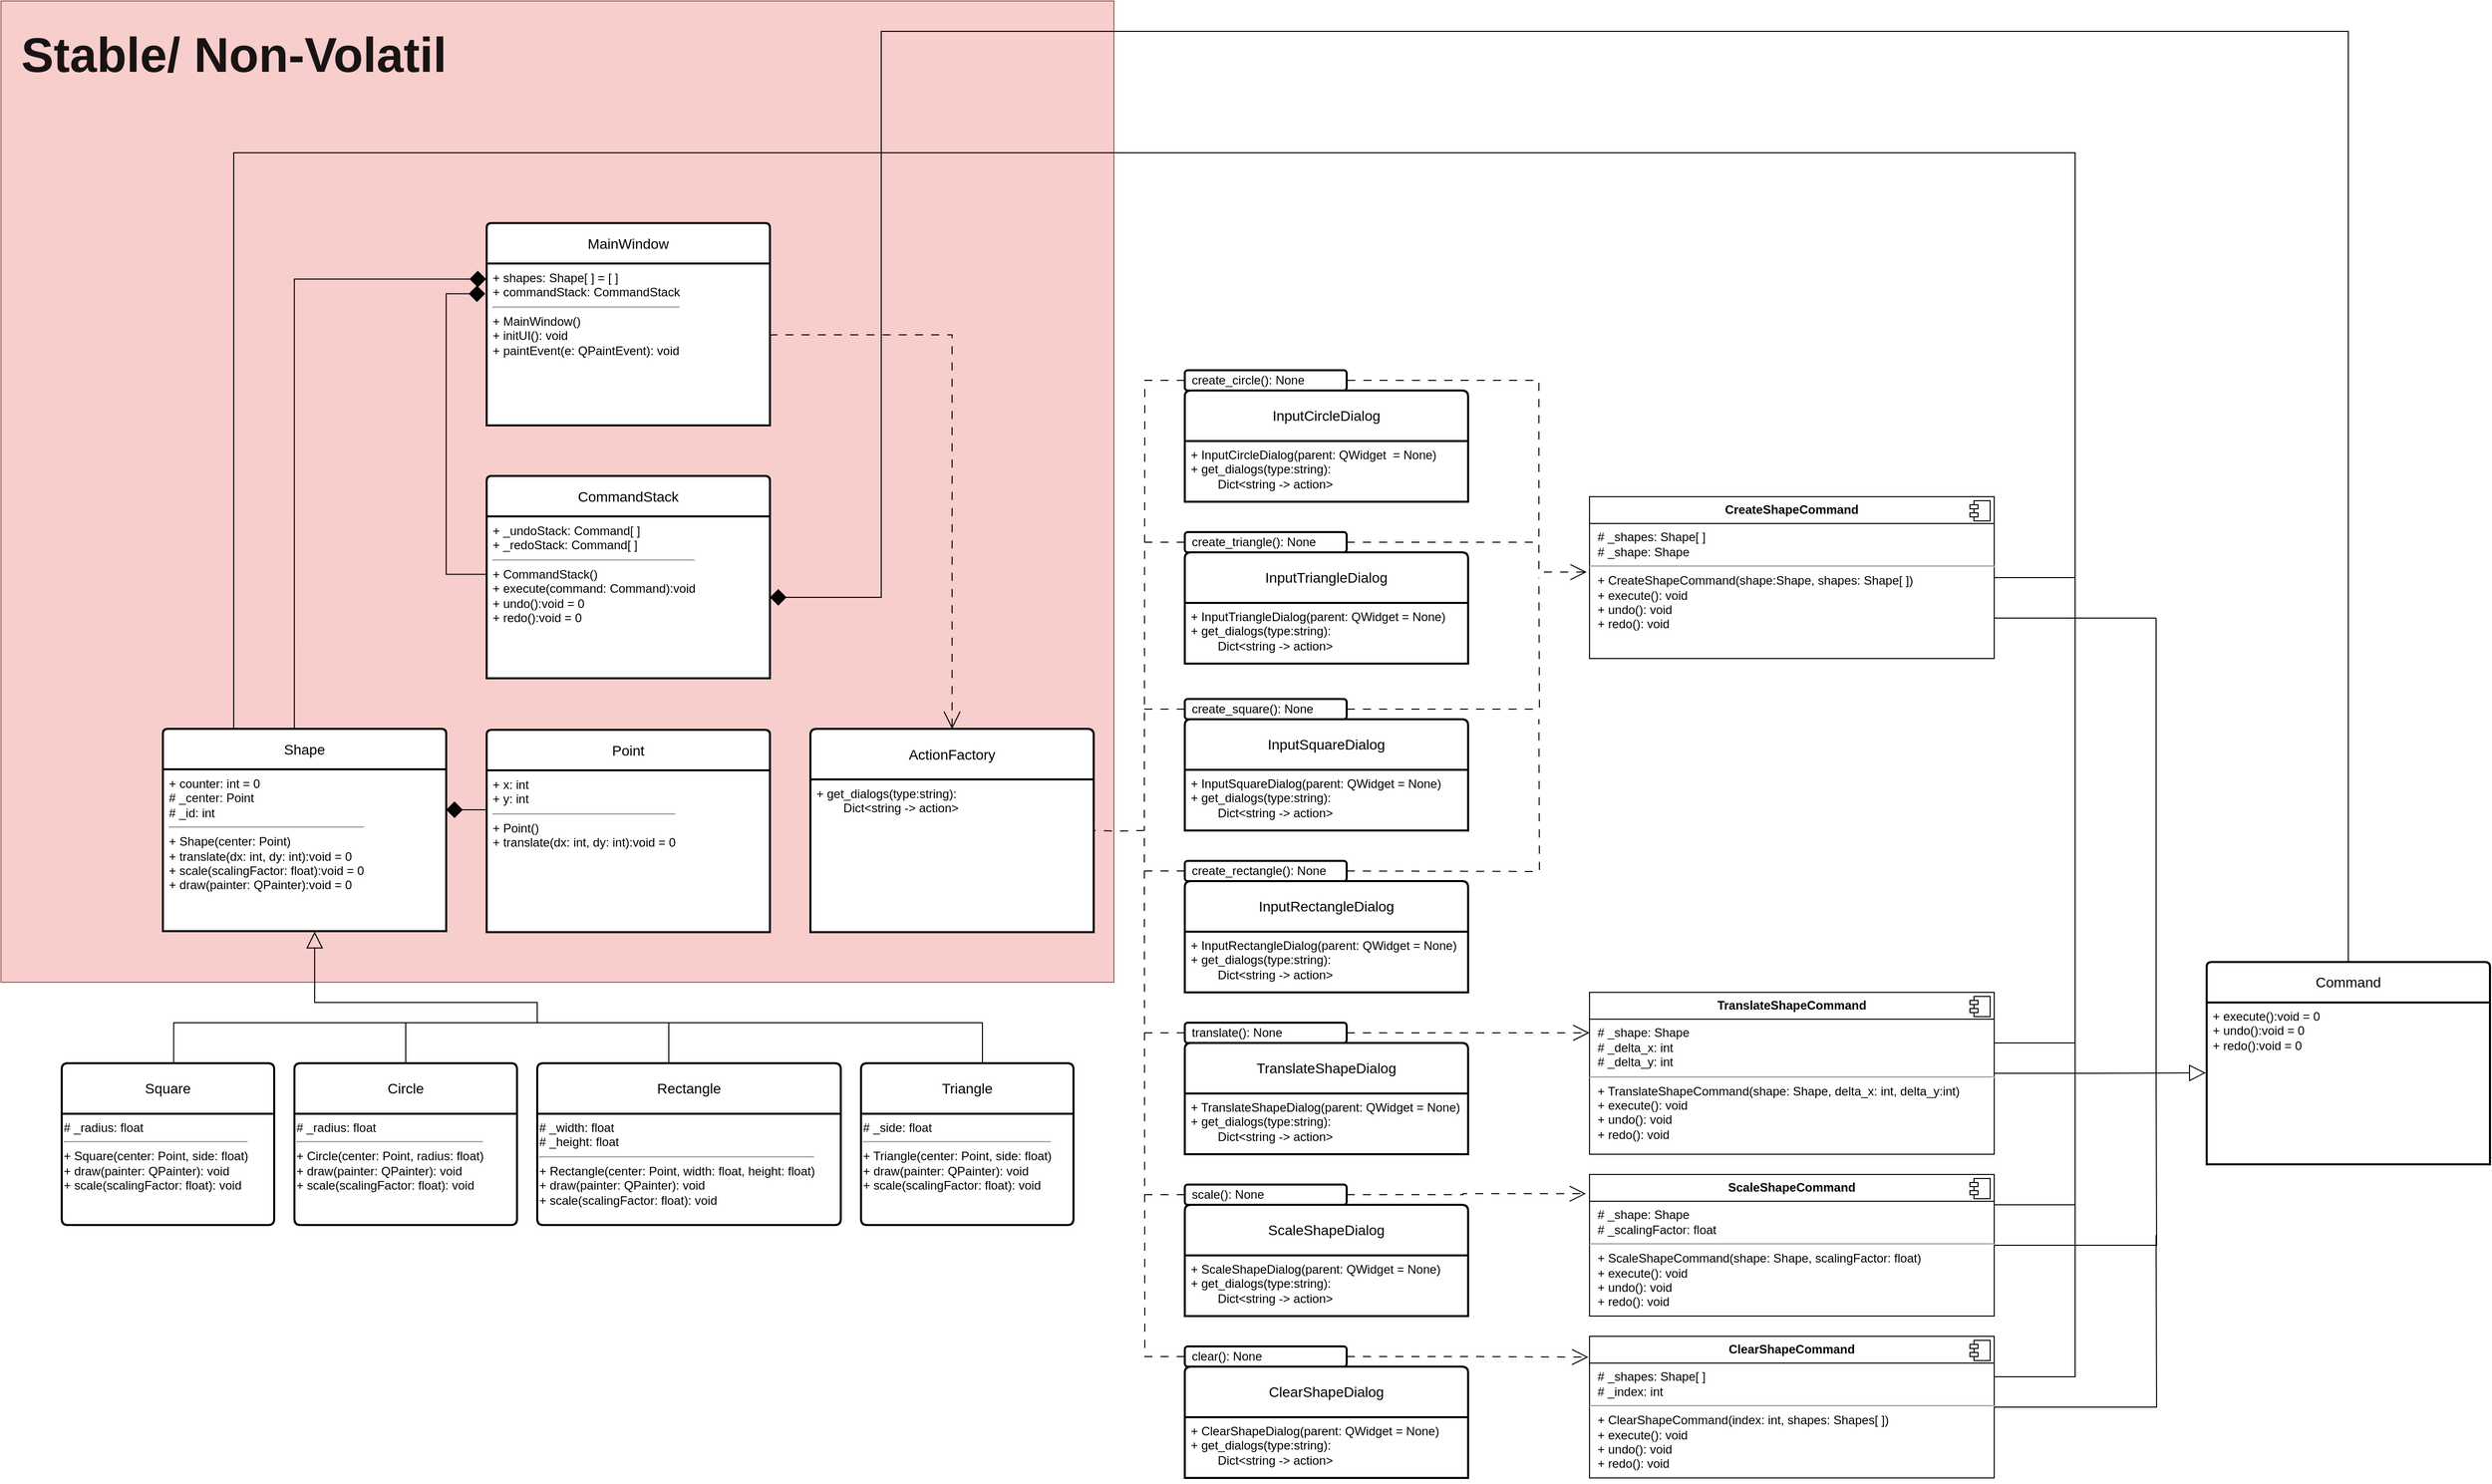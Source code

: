 <mxfile version="28.0.7">
  <diagram name="Page-1" id="oVw9v_Q_mQe5IjcKRwbm">
    <mxGraphModel dx="4074" dy="3320" grid="1" gridSize="10" guides="1" tooltips="1" connect="1" arrows="1" fold="1" page="1" pageScale="1" pageWidth="850" pageHeight="1100" math="0" shadow="0">
      <root>
        <mxCell id="0" />
        <mxCell id="1" parent="0" />
        <mxCell id="4mfTtb763KyPnUBjy1Yq-23" value="Stable/ Non-Volatil" style="rounded=0;whiteSpace=wrap;html=1;fillColor=#f8cecc;strokeColor=#b85450;align=left;verticalAlign=top;fontSize=48;fontStyle=1;spacingTop=0;spacingLeft=0;spacing=20;textOpacity=90;movable=1;resizable=1;rotatable=1;deletable=1;editable=1;locked=0;connectable=1;" parent="1" vertex="1">
          <mxGeometry x="70" y="-810" width="1100" height="970" as="geometry" />
        </mxCell>
        <mxCell id="4mfTtb763KyPnUBjy1Yq-33" style="edgeStyle=elbowEdgeStyle;rounded=0;orthogonalLoop=1;jettySize=auto;html=1;endArrow=none;endFill=0;" parent="1" source="XAuHsIVVw2NcSG9I5JBK-29" edge="1">
          <mxGeometry relative="1" as="geometry">
            <mxPoint x="470" y="200" as="targetPoint" />
          </mxGeometry>
        </mxCell>
        <mxCell id="XAuHsIVVw2NcSG9I5JBK-29" value="Circle" style="swimlane;childLayout=stackLayout;horizontal=1;startSize=50;horizontalStack=0;rounded=1;fontSize=14;fontStyle=0;strokeWidth=2;resizeParent=0;resizeLast=1;shadow=0;dashed=0;align=center;arcSize=4;whiteSpace=wrap;html=1;" parent="1" vertex="1">
          <mxGeometry x="360" y="240" width="220" height="160" as="geometry" />
        </mxCell>
        <mxCell id="XAuHsIVVw2NcSG9I5JBK-79" value="&lt;div&gt;&lt;span style=&quot;background-color: transparent; color: light-dark(rgb(0, 0, 0), rgb(255, 255, 255));&quot;&gt;# _radius: float&lt;/span&gt;&lt;/div&gt;&lt;div&gt;&lt;hr&gt;&lt;div&gt;+ Circle(center: Point, radius: float)&lt;/div&gt;&lt;/div&gt;&lt;div&gt;+ draw(painter: QPainter): void&lt;/div&gt;&lt;div&gt;+ scale(scalingFactor: float): void&lt;/div&gt;" style="text;html=1;align=left;verticalAlign=top;resizable=0;points=[];autosize=1;strokeWidth=2;" parent="XAuHsIVVw2NcSG9I5JBK-29" vertex="1">
          <mxGeometry y="50" width="220" height="110" as="geometry" />
        </mxCell>
        <mxCell id="XAuHsIVVw2NcSG9I5JBK-74" value="ActionFactory" style="swimlane;childLayout=stackLayout;horizontal=1;startSize=50;horizontalStack=0;rounded=1;fontSize=14;fontStyle=0;strokeWidth=2;resizeParent=0;resizeLast=1;shadow=0;dashed=0;align=center;arcSize=4;whiteSpace=wrap;html=1;" parent="1" vertex="1">
          <mxGeometry x="870" y="-90.5" width="280" height="201" as="geometry" />
        </mxCell>
        <mxCell id="XAuHsIVVw2NcSG9I5JBK-75" value="+ get_dialogs(type:string):&amp;nbsp;&lt;div&gt;&lt;span style=&quot;white-space: pre;&quot;&gt;&#x9;&lt;/span&gt;Dict&amp;lt;string -&amp;gt; action&amp;gt;&lt;div&gt;&lt;br&gt;&lt;/div&gt;&lt;/div&gt;" style="align=left;spacingLeft=4;spacingRight=4;fontSize=12;verticalAlign=top;resizable=0;rotatable=0;part=1;html=1;whiteSpace=wrap;strokeWidth=2;rounded=0;strokeColor=default;" parent="XAuHsIVVw2NcSG9I5JBK-74" vertex="1">
          <mxGeometry y="50" width="280" height="151" as="geometry" />
        </mxCell>
        <mxCell id="4mfTtb763KyPnUBjy1Yq-17" style="edgeStyle=elbowEdgeStyle;rounded=0;orthogonalLoop=1;jettySize=auto;html=1;endArrow=none;endFill=0;startArrow=open;startFill=0;startSize=14;dashed=1;dashPattern=8 8;exitX=-0.007;exitY=0.466;exitDx=0;exitDy=0;exitPerimeter=0;entryX=1;entryY=0.5;entryDx=0;entryDy=0;" parent="1" source="XAuHsIVVw2NcSG9I5JBK-112" edge="1" target="da-meSoMWnKq4skf2PyW-1">
          <mxGeometry relative="1" as="geometry">
            <mxPoint x="1580" y="-370" as="targetPoint" />
            <Array as="points">
              <mxPoint x="1590" y="-310" />
            </Array>
            <mxPoint x="2160" y="-330" as="sourcePoint" />
          </mxGeometry>
        </mxCell>
        <mxCell id="4mfTtb763KyPnUBjy1Yq-13" style="edgeStyle=elbowEdgeStyle;rounded=0;orthogonalLoop=1;jettySize=auto;html=1;exitX=0;exitY=0.549;exitDx=0;exitDy=0;exitPerimeter=0;endArrow=none;endFill=0;startArrow=open;startFill=0;startSize=14;dashed=1;dashPattern=8 8;" parent="1" source="XAuHsIVVw2NcSG9I5JBK-112" edge="1">
          <mxGeometry relative="1" as="geometry">
            <mxPoint x="1400" y="-129" as="sourcePoint" />
            <mxPoint x="1880" y="-230" as="targetPoint" />
            <Array as="points" />
          </mxGeometry>
        </mxCell>
        <mxCell id="da-meSoMWnKq4skf2PyW-40" style="edgeStyle=orthogonalEdgeStyle;rounded=0;orthogonalLoop=1;jettySize=auto;html=1;endArrow=block;endFill=0;entryX=-0.003;entryY=0.435;entryDx=0;entryDy=0;entryPerimeter=0;endSize=14;" edge="1" parent="1" source="XAuHsIVVw2NcSG9I5JBK-116" target="4mfTtb763KyPnUBjy1Yq-4">
          <mxGeometry relative="1" as="geometry">
            <mxPoint x="2230" y="250" as="targetPoint" />
          </mxGeometry>
        </mxCell>
        <mxCell id="da-meSoMWnKq4skf2PyW-46" style="edgeStyle=orthogonalEdgeStyle;rounded=0;orthogonalLoop=1;jettySize=auto;html=1;endArrow=none;endFill=0;startArrow=none;startFill=0;startSize=14;" edge="1" parent="1" source="XAuHsIVVw2NcSG9I5JBK-116">
          <mxGeometry relative="1" as="geometry">
            <mxPoint x="2080.0" y="-240" as="targetPoint" />
            <Array as="points">
              <mxPoint x="2120" y="220" />
              <mxPoint x="2120" y="-240" />
            </Array>
          </mxGeometry>
        </mxCell>
        <mxCell id="XAuHsIVVw2NcSG9I5JBK-116" value="&lt;p style=&quot;margin:0px;margin-top:6px;text-align:center;&quot;&gt;&lt;b&gt;TranslateShapeCommand&lt;/b&gt;&lt;/p&gt;&lt;hr size=&quot;1&quot; style=&quot;border-style:solid;&quot;&gt;&lt;p style=&quot;margin: 0px 0px 0px 8px;&quot;&gt;# _shape: Shape&lt;/p&gt;&lt;p style=&quot;margin: 0px 0px 0px 8px;&quot;&gt;# _delta_x: int&lt;/p&gt;&lt;p style=&quot;margin: 0px 0px 0px 8px;&quot;&gt;# _delta_y: int&lt;/p&gt;&lt;hr&gt;&lt;p style=&quot;margin: 0px 0px 0px 8px;&quot;&gt;+ TranslateShapeCommand(shape: Shape, delta_x: int, delta_y:int)&lt;/p&gt;&lt;p style=&quot;margin: 0px 0px 0px 8px;&quot;&gt;+ execute(): void&lt;br&gt;+ undo(): void&lt;/p&gt;&lt;p style=&quot;margin: 0px 0px 0px 8px;&quot;&gt;+ redo(): void&lt;/p&gt;" style="align=left;overflow=fill;html=1;dropTarget=0;whiteSpace=wrap;" parent="1" vertex="1">
          <mxGeometry x="1640" y="170" width="400" height="160" as="geometry" />
        </mxCell>
        <mxCell id="XAuHsIVVw2NcSG9I5JBK-117" value="" style="shape=component;jettyWidth=8;jettyHeight=4;" parent="XAuHsIVVw2NcSG9I5JBK-116" vertex="1">
          <mxGeometry x="1" width="20" height="20" relative="1" as="geometry">
            <mxPoint x="-24" y="4" as="offset" />
          </mxGeometry>
        </mxCell>
        <mxCell id="da-meSoMWnKq4skf2PyW-41" style="edgeStyle=orthogonalEdgeStyle;rounded=0;orthogonalLoop=1;jettySize=auto;html=1;endArrow=none;endFill=0;" edge="1" parent="1" source="XAuHsIVVw2NcSG9I5JBK-118">
          <mxGeometry relative="1" as="geometry">
            <mxPoint x="2200" y="250" as="targetPoint" />
          </mxGeometry>
        </mxCell>
        <mxCell id="da-meSoMWnKq4skf2PyW-47" style="edgeStyle=orthogonalEdgeStyle;rounded=0;orthogonalLoop=1;jettySize=auto;html=1;endArrow=none;endFill=0;startArrow=none;startFill=0;startSize=14;" edge="1" parent="1" source="XAuHsIVVw2NcSG9I5JBK-118">
          <mxGeometry relative="1" as="geometry">
            <mxPoint x="2120" y="220" as="targetPoint" />
            <Array as="points">
              <mxPoint x="2120" y="380" />
            </Array>
          </mxGeometry>
        </mxCell>
        <mxCell id="XAuHsIVVw2NcSG9I5JBK-118" value="&lt;p style=&quot;margin:0px;margin-top:6px;text-align:center;&quot;&gt;&lt;b&gt;ScaleShapeCommand&lt;/b&gt;&lt;/p&gt;&lt;hr size=&quot;1&quot; style=&quot;border-style:solid;&quot;&gt;&lt;p style=&quot;margin: 0px 0px 0px 8px;&quot;&gt;# _shape: Shape&lt;/p&gt;&lt;p style=&quot;margin: 0px 0px 0px 8px;&quot;&gt;# _scalingFactor: float&lt;/p&gt;&lt;hr&gt;&lt;p style=&quot;margin: 0px 0px 0px 8px;&quot;&gt;+ ScaleShapeCommand(shape: Shape, scalingFactor: float)&lt;/p&gt;&lt;p style=&quot;margin: 0px 0px 0px 8px;&quot;&gt;+ execute(): void&lt;br&gt;+ undo(): void&lt;/p&gt;&lt;p style=&quot;margin: 0px 0px 0px 8px;&quot;&gt;+ redo(): void&lt;/p&gt;" style="align=left;overflow=fill;html=1;dropTarget=0;whiteSpace=wrap;" parent="1" vertex="1">
          <mxGeometry x="1640" y="350" width="400" height="140" as="geometry" />
        </mxCell>
        <mxCell id="XAuHsIVVw2NcSG9I5JBK-119" value="" style="shape=component;jettyWidth=8;jettyHeight=4;" parent="XAuHsIVVw2NcSG9I5JBK-118" vertex="1">
          <mxGeometry x="1" width="20" height="20" relative="1" as="geometry">
            <mxPoint x="-24" y="4" as="offset" />
          </mxGeometry>
        </mxCell>
        <mxCell id="XAuHsIVVw2NcSG9I5JBK-82" value="Shape" style="swimlane;childLayout=stackLayout;horizontal=1;startSize=40;horizontalStack=0;rounded=1;fontSize=14;fontStyle=0;strokeWidth=2;resizeParent=0;resizeLast=1;shadow=0;dashed=0;align=center;arcSize=4;whiteSpace=wrap;html=1;container=0;fillStyle=solid;glass=0;fillColor=default;" parent="1" vertex="1">
          <mxGeometry x="230" y="-90.5" width="280" height="200" as="geometry">
            <mxRectangle x="580" y="65" width="80" height="40" as="alternateBounds" />
          </mxGeometry>
        </mxCell>
        <mxCell id="XAuHsIVVw2NcSG9I5JBK-83" value="&lt;div&gt;+ counter: int = 0&lt;/div&gt;&lt;div&gt;# _center: Point&lt;/div&gt;&lt;div&gt;# _id: int&amp;nbsp;&lt;/div&gt;&lt;div&gt;&lt;hr&gt;&lt;/div&gt;&lt;div&gt;+ Shape(center: Point)&lt;/div&gt;+ translate(dx: int, dy: int):void = 0&lt;br&gt;+ scale(scalingFactor: float):void = 0&lt;br&gt;+ draw(painter: QPainter):void = 0" style="align=left;spacingLeft=4;spacingRight=4;fontSize=12;verticalAlign=top;resizable=0;rotatable=0;part=1;html=1;whiteSpace=wrap;rounded=0;shadow=0;glass=0;imageAspect=1;strokeColor=default;strokeWidth=2;" parent="XAuHsIVVw2NcSG9I5JBK-82" vertex="1">
          <mxGeometry y="40" width="280" height="160" as="geometry" />
        </mxCell>
        <mxCell id="eC3zg4jJnLnYILMfOMF4-30" style="edgeStyle=orthogonalEdgeStyle;rounded=0;orthogonalLoop=1;jettySize=auto;html=1;endArrow=none;endFill=0;exitX=0.527;exitY=0.003;exitDx=0;exitDy=0;exitPerimeter=0;" parent="1" source="eC3zg4jJnLnYILMfOMF4-17" edge="1">
          <mxGeometry relative="1" as="geometry">
            <mxPoint x="600" y="200" as="targetPoint" />
            <Array as="points">
              <mxPoint x="241" y="200" />
            </Array>
          </mxGeometry>
        </mxCell>
        <mxCell id="eC3zg4jJnLnYILMfOMF4-17" value="Square" style="swimlane;childLayout=stackLayout;horizontal=1;startSize=50;horizontalStack=0;rounded=1;fontSize=14;fontStyle=0;strokeWidth=2;resizeParent=0;resizeLast=1;shadow=0;dashed=0;align=center;arcSize=4;whiteSpace=wrap;html=1;" parent="1" vertex="1">
          <mxGeometry x="130" y="240" width="210" height="160" as="geometry" />
        </mxCell>
        <mxCell id="eC3zg4jJnLnYILMfOMF4-18" value="# _radius: float&lt;br&gt;&lt;div&gt;&lt;hr&gt;&lt;/div&gt;&lt;div&gt;+ Square(center: Point, side: float)&lt;/div&gt;&lt;div&gt;+ draw(painter: QPainter): void&lt;/div&gt;&lt;div&gt;+ scale(scalingFactor: float): void&lt;/div&gt;" style="text;html=1;align=left;verticalAlign=top;resizable=0;points=[];autosize=1;strokeWidth=2;" parent="eC3zg4jJnLnYILMfOMF4-17" vertex="1">
          <mxGeometry y="50" width="210" height="110" as="geometry" />
        </mxCell>
        <mxCell id="4mfTtb763KyPnUBjy1Yq-30" style="edgeStyle=elbowEdgeStyle;rounded=0;orthogonalLoop=1;jettySize=auto;html=1;endArrow=none;endFill=0;" parent="1" source="eC3zg4jJnLnYILMfOMF4-19" edge="1">
          <mxGeometry relative="1" as="geometry">
            <mxPoint x="730.0" y="200" as="targetPoint" />
          </mxGeometry>
        </mxCell>
        <mxCell id="eC3zg4jJnLnYILMfOMF4-19" value="Rectangle" style="swimlane;childLayout=stackLayout;horizontal=1;startSize=50;horizontalStack=0;rounded=1;fontSize=14;fontStyle=0;strokeWidth=2;resizeParent=0;resizeLast=1;shadow=0;dashed=0;align=center;arcSize=4;whiteSpace=wrap;html=1;" parent="1" vertex="1">
          <mxGeometry x="600" y="240" width="300" height="160" as="geometry">
            <mxRectangle x="880" y="240" width="100" height="50" as="alternateBounds" />
          </mxGeometry>
        </mxCell>
        <mxCell id="eC3zg4jJnLnYILMfOMF4-20" value="# _width: float&lt;div&gt;# _height: float&lt;br&gt;&lt;div&gt;&lt;hr&gt;+ Rectangle(center: Point, width: float, height: float)&lt;/div&gt;&lt;div&gt;+ draw(painter: QPainter): void&lt;/div&gt;&lt;div&gt;+ scale(scalingFactor: float): void&lt;/div&gt;&lt;/div&gt;" style="text;html=1;align=left;verticalAlign=top;resizable=0;points=[];autosize=1;strokeWidth=2;" parent="eC3zg4jJnLnYILMfOMF4-19" vertex="1">
          <mxGeometry y="50" width="300" height="110" as="geometry" />
        </mxCell>
        <mxCell id="eC3zg4jJnLnYILMfOMF4-32" style="edgeStyle=orthogonalEdgeStyle;rounded=0;orthogonalLoop=1;jettySize=auto;html=1;endArrow=none;endFill=0;" parent="1" source="eC3zg4jJnLnYILMfOMF4-21" edge="1">
          <mxGeometry relative="1" as="geometry">
            <mxPoint x="850" y="200" as="targetPoint" />
            <Array as="points">
              <mxPoint x="1040" y="200" />
            </Array>
          </mxGeometry>
        </mxCell>
        <mxCell id="eC3zg4jJnLnYILMfOMF4-21" value="Triangle" style="swimlane;childLayout=stackLayout;horizontal=1;startSize=50;horizontalStack=0;rounded=1;fontSize=14;fontStyle=0;strokeWidth=2;resizeParent=0;resizeLast=1;shadow=0;dashed=0;align=center;arcSize=4;whiteSpace=wrap;html=1;" parent="1" vertex="1">
          <mxGeometry x="920" y="240" width="210" height="160" as="geometry" />
        </mxCell>
        <mxCell id="eC3zg4jJnLnYILMfOMF4-22" value="# _side: float&lt;br&gt;&lt;div&gt;&lt;hr&gt;+ Triangle(center: Point, side: float)&lt;/div&gt;&lt;div&gt;+ draw(painter: QPainter): void&lt;/div&gt;&lt;div&gt;+ scale(scalingFactor: float): void&lt;/div&gt;" style="text;html=1;align=left;verticalAlign=top;resizable=0;points=[];autosize=1;strokeWidth=2;" parent="eC3zg4jJnLnYILMfOMF4-21" vertex="1">
          <mxGeometry y="50" width="210" height="110" as="geometry" />
        </mxCell>
        <mxCell id="eC3zg4jJnLnYILMfOMF4-33" style="edgeStyle=orthogonalEdgeStyle;rounded=0;orthogonalLoop=1;jettySize=auto;html=1;endArrow=none;endFill=0;startArrow=block;startFill=0;startSize=14;" parent="1" edge="1">
          <mxGeometry relative="1" as="geometry">
            <mxPoint x="850" y="200" as="targetPoint" />
            <Array as="points">
              <mxPoint x="380" y="110" />
              <mxPoint x="380" y="180" />
              <mxPoint x="600" y="180" />
              <mxPoint x="600" y="200" />
            </Array>
            <mxPoint x="380" y="110" as="sourcePoint" />
          </mxGeometry>
        </mxCell>
        <mxCell id="eC3zg4jJnLnYILMfOMF4-35" value="MainWindow" style="swimlane;childLayout=stackLayout;horizontal=1;startSize=40;horizontalStack=0;rounded=1;fontSize=14;fontStyle=0;strokeWidth=2;resizeParent=0;resizeLast=1;shadow=0;dashed=0;align=center;arcSize=4;whiteSpace=wrap;html=1;container=0;fillStyle=solid;glass=0;fillColor=default;treeFolding=0;" parent="1" vertex="1">
          <mxGeometry x="550" y="-590.5" width="280" height="200" as="geometry">
            <mxRectangle x="580" y="65" width="80" height="40" as="alternateBounds" />
          </mxGeometry>
        </mxCell>
        <mxCell id="eC3zg4jJnLnYILMfOMF4-36" value="&lt;div&gt;&lt;span style=&quot;background-color: transparent; color: light-dark(rgb(0, 0, 0), rgb(255, 255, 255));&quot;&gt;+ shapes: Shape[ ] = [ ]&lt;/span&gt;&lt;/div&gt;&lt;div&gt;+ commandStack: CommandStack&lt;/div&gt;&lt;div&gt;&lt;hr&gt;&lt;/div&gt;&lt;div&gt;&lt;div&gt;+ MainWindow()&lt;/div&gt;&lt;/div&gt;&lt;div&gt;&lt;span style=&quot;background-color: transparent; color: light-dark(rgb(0, 0, 0), rgb(255, 255, 255));&quot;&gt;+ initUI(): void&lt;/span&gt;&lt;/div&gt;+ paintEvent(e: QPaintEvent): void" style="align=left;spacingLeft=4;spacingRight=4;fontSize=12;verticalAlign=top;resizable=0;rotatable=0;part=1;html=1;whiteSpace=wrap;rounded=0;shadow=0;glass=0;imageAspect=1;strokeColor=default;strokeWidth=2;" parent="eC3zg4jJnLnYILMfOMF4-35" vertex="1">
          <mxGeometry y="40" width="280" height="160" as="geometry" />
        </mxCell>
        <mxCell id="eC3zg4jJnLnYILMfOMF4-41" style="edgeStyle=orthogonalEdgeStyle;rounded=0;orthogonalLoop=1;jettySize=auto;html=1;exitX=-0.002;exitY=0.096;exitDx=0;exitDy=0;exitPerimeter=0;entryX=0.464;entryY=0.005;entryDx=0;entryDy=0;entryPerimeter=0;endArrow=none;endFill=0;startArrow=diamond;startFill=1;startSize=14;" parent="1" source="eC3zg4jJnLnYILMfOMF4-36" target="XAuHsIVVw2NcSG9I5JBK-82" edge="1">
          <mxGeometry relative="1" as="geometry">
            <mxPoint x="680" y="14.5" as="targetPoint" />
          </mxGeometry>
        </mxCell>
        <mxCell id="eC3zg4jJnLnYILMfOMF4-42" value="CommandStack" style="swimlane;childLayout=stackLayout;horizontal=1;startSize=40;horizontalStack=0;rounded=1;fontSize=14;fontStyle=0;strokeWidth=2;resizeParent=0;resizeLast=1;shadow=0;dashed=0;align=center;arcSize=4;whiteSpace=wrap;html=1;container=0;fillStyle=solid;glass=0;fillColor=default;" parent="1" vertex="1">
          <mxGeometry x="550" y="-340.5" width="280" height="200" as="geometry">
            <mxRectangle x="580" y="65" width="80" height="40" as="alternateBounds" />
          </mxGeometry>
        </mxCell>
        <mxCell id="eC3zg4jJnLnYILMfOMF4-43" value="&lt;div&gt;&lt;span style=&quot;background-color: transparent; color: light-dark(rgb(0, 0, 0), rgb(255, 255, 255));&quot;&gt;+ _undoStack: Command[ ]&lt;/span&gt;&lt;/div&gt;&lt;div&gt;+ _redoStack: Command[ ]&amp;nbsp;&lt;/div&gt;&lt;div&gt;&lt;hr&gt;&lt;/div&gt;&lt;div&gt;+ CommandStack()&lt;/div&gt;+ execute(command: Command):void&lt;br&gt;+ undo():void = 0&lt;br&gt;+ redo():void = 0" style="align=left;spacingLeft=4;spacingRight=4;fontSize=12;verticalAlign=top;resizable=0;rotatable=0;part=1;html=1;whiteSpace=wrap;rounded=0;shadow=0;glass=0;imageAspect=1;strokeColor=default;strokeWidth=2;" parent="eC3zg4jJnLnYILMfOMF4-42" vertex="1">
          <mxGeometry y="40" width="280" height="160" as="geometry" />
        </mxCell>
        <mxCell id="eC3zg4jJnLnYILMfOMF4-44" style="edgeStyle=orthogonalEdgeStyle;rounded=0;orthogonalLoop=1;jettySize=auto;html=1;endArrow=diamond;endFill=1;entryX=-0.005;entryY=0.187;entryDx=0;entryDy=0;entryPerimeter=0;exitX=0;exitY=0.358;exitDx=0;exitDy=0;endSize=14;exitPerimeter=0;" parent="1" source="eC3zg4jJnLnYILMfOMF4-43" target="eC3zg4jJnLnYILMfOMF4-36" edge="1">
          <mxGeometry relative="1" as="geometry">
            <mxPoint x="380" y="29.5" as="targetPoint" />
            <Array as="points">
              <mxPoint x="510" y="-243" />
              <mxPoint x="510" y="-521" />
            </Array>
          </mxGeometry>
        </mxCell>
        <mxCell id="da-meSoMWnKq4skf2PyW-42" style="edgeStyle=orthogonalEdgeStyle;rounded=0;orthogonalLoop=1;jettySize=auto;html=1;endArrow=none;endFill=0;" edge="1" parent="1" source="4mfTtb763KyPnUBjy1Yq-1">
          <mxGeometry relative="1" as="geometry">
            <mxPoint x="2200" y="410" as="targetPoint" />
          </mxGeometry>
        </mxCell>
        <mxCell id="da-meSoMWnKq4skf2PyW-48" style="edgeStyle=orthogonalEdgeStyle;rounded=0;orthogonalLoop=1;jettySize=auto;html=1;endArrow=none;endFill=0;startSize=14;startArrow=none;startFill=0;" edge="1" parent="1" source="4mfTtb763KyPnUBjy1Yq-1">
          <mxGeometry relative="1" as="geometry">
            <mxPoint x="2120" y="370" as="targetPoint" />
            <Array as="points">
              <mxPoint x="2120" y="550" />
              <mxPoint x="2120" y="370" />
            </Array>
          </mxGeometry>
        </mxCell>
        <mxCell id="4mfTtb763KyPnUBjy1Yq-1" value="&lt;p style=&quot;margin:0px;margin-top:6px;text-align:center;&quot;&gt;&lt;b&gt;ClearShapeCommand&lt;/b&gt;&lt;/p&gt;&lt;hr size=&quot;1&quot; style=&quot;border-style:solid;&quot;&gt;&lt;p style=&quot;margin: 0px 0px 0px 8px;&quot;&gt;# _shapes: Shape[ ]&lt;/p&gt;&lt;p style=&quot;margin: 0px 0px 0px 8px;&quot;&gt;# _index: int&lt;/p&gt;&lt;hr&gt;&lt;p style=&quot;margin: 0px 0px 0px 8px;&quot;&gt;+ ClearShapeCommand(index: int, shapes: Shapes[ ])&lt;/p&gt;&lt;p style=&quot;margin: 0px 0px 0px 8px;&quot;&gt;+ execute(): void&lt;br&gt;+ undo(): void&lt;/p&gt;&lt;p style=&quot;margin: 0px 0px 0px 8px;&quot;&gt;+ redo(): void&lt;/p&gt;" style="align=left;overflow=fill;html=1;dropTarget=0;whiteSpace=wrap;" parent="1" vertex="1">
          <mxGeometry x="1640" y="510" width="400" height="140" as="geometry" />
        </mxCell>
        <mxCell id="4mfTtb763KyPnUBjy1Yq-2" value="" style="shape=component;jettyWidth=8;jettyHeight=4;" parent="4mfTtb763KyPnUBjy1Yq-1" vertex="1">
          <mxGeometry x="1" width="20" height="20" relative="1" as="geometry">
            <mxPoint x="-24" y="4" as="offset" />
          </mxGeometry>
        </mxCell>
        <mxCell id="da-meSoMWnKq4skf2PyW-69" style="edgeStyle=orthogonalEdgeStyle;rounded=0;orthogonalLoop=1;jettySize=auto;html=1;entryX=1;entryY=0.5;entryDx=0;entryDy=0;endArrow=diamond;endFill=1;endSize=14;" edge="1" parent="1" source="4mfTtb763KyPnUBjy1Yq-3" target="eC3zg4jJnLnYILMfOMF4-43">
          <mxGeometry relative="1" as="geometry">
            <mxPoint x="1330" y="-740" as="targetPoint" />
            <Array as="points">
              <mxPoint x="2390" y="-780" />
              <mxPoint x="940" y="-780" />
              <mxPoint x="940" y="-221" />
            </Array>
          </mxGeometry>
        </mxCell>
        <mxCell id="4mfTtb763KyPnUBjy1Yq-3" value="Command" style="swimlane;childLayout=stackLayout;horizontal=1;startSize=40;horizontalStack=0;rounded=1;fontSize=14;fontStyle=0;strokeWidth=2;resizeParent=0;resizeLast=1;shadow=0;dashed=0;align=center;arcSize=4;whiteSpace=wrap;html=1;container=0;fillStyle=solid;glass=0;fillColor=default;" parent="1" vertex="1">
          <mxGeometry x="2250" y="140" width="280" height="200" as="geometry">
            <mxRectangle x="580" y="65" width="80" height="40" as="alternateBounds" />
          </mxGeometry>
        </mxCell>
        <mxCell id="4mfTtb763KyPnUBjy1Yq-4" value="&lt;div&gt;&lt;span style=&quot;background-color: transparent; color: light-dark(rgb(0, 0, 0), rgb(255, 255, 255));&quot;&gt;+ execute():void = 0&lt;/span&gt;&lt;/div&gt;+ undo():void = 0&lt;br&gt;+ redo():void = 0" style="align=left;spacingLeft=4;spacingRight=4;fontSize=12;verticalAlign=top;resizable=0;rotatable=0;part=1;html=1;whiteSpace=wrap;rounded=0;shadow=0;glass=0;imageAspect=1;strokeColor=default;strokeWidth=2;" parent="4mfTtb763KyPnUBjy1Yq-3" vertex="1">
          <mxGeometry y="40" width="280" height="160" as="geometry" />
        </mxCell>
        <mxCell id="4mfTtb763KyPnUBjy1Yq-11" style="edgeStyle=orthogonalEdgeStyle;rounded=0;orthogonalLoop=1;jettySize=auto;html=1;entryX=1.002;entryY=0.443;entryDx=0;entryDy=0;entryPerimeter=0;endArrow=none;endFill=0;dashed=1;dashPattern=8 8;startArrow=open;startFill=0;strokeWidth=1;endSize=6;startSize=15;exitX=0.5;exitY=0;exitDx=0;exitDy=0;" parent="1" source="XAuHsIVVw2NcSG9I5JBK-74" target="eC3zg4jJnLnYILMfOMF4-36" edge="1">
          <mxGeometry relative="1" as="geometry">
            <mxPoint x="1030" y="-320.5" as="targetPoint" />
            <Array as="points">
              <mxPoint x="1010" y="-480" />
              <mxPoint x="833" y="-480" />
            </Array>
          </mxGeometry>
        </mxCell>
        <mxCell id="4mfTtb763KyPnUBjy1Yq-26" value="Point" style="swimlane;childLayout=stackLayout;horizontal=1;startSize=40;horizontalStack=0;rounded=1;fontSize=14;fontStyle=0;strokeWidth=2;resizeParent=0;resizeLast=1;shadow=0;dashed=0;align=center;arcSize=4;whiteSpace=wrap;html=1;container=0;fillStyle=solid;glass=0;fillColor=default;" parent="1" vertex="1">
          <mxGeometry x="550" y="-89.5" width="280" height="200" as="geometry">
            <mxRectangle x="580" y="65" width="80" height="40" as="alternateBounds" />
          </mxGeometry>
        </mxCell>
        <mxCell id="4mfTtb763KyPnUBjy1Yq-27" value="&lt;div&gt;&lt;span style=&quot;background-color: transparent; color: light-dark(rgb(0, 0, 0), rgb(255, 255, 255));&quot;&gt;+ x: int&lt;/span&gt;&lt;/div&gt;&lt;div&gt;+ y: int&amp;nbsp;&lt;/div&gt;&lt;div&gt;&lt;hr&gt;&lt;/div&gt;&lt;div&gt;+ Point()&lt;/div&gt;+ translate(dx: int, dy: int):void = 0&lt;div&gt;&lt;br&gt;&lt;/div&gt;" style="align=left;spacingLeft=4;spacingRight=4;fontSize=12;verticalAlign=top;resizable=0;rotatable=0;part=1;html=1;whiteSpace=wrap;rounded=0;shadow=0;glass=0;imageAspect=1;strokeColor=default;strokeWidth=2;" parent="4mfTtb763KyPnUBjy1Yq-26" vertex="1">
          <mxGeometry y="40" width="280" height="160" as="geometry" />
        </mxCell>
        <mxCell id="4mfTtb763KyPnUBjy1Yq-41" style="rounded=0;orthogonalLoop=1;jettySize=auto;html=1;elbow=vertical;endArrow=none;endFill=0;startArrow=none;startFill=0;startSize=0;endSize=14;" parent="1" edge="1">
          <mxGeometry relative="1" as="geometry">
            <mxPoint x="2200" y="250" as="sourcePoint" />
            <mxPoint x="2200" y="-200" as="targetPoint" />
          </mxGeometry>
        </mxCell>
        <mxCell id="4mfTtb763KyPnUBjy1Yq-46" style="rounded=0;orthogonalLoop=1;jettySize=auto;html=1;entryX=1;entryY=0.25;entryDx=0;entryDy=0;edgeStyle=elbowEdgeStyle;elbow=vertical;endArrow=diamond;endFill=1;startArrow=none;startFill=0;startSize=14;targetPerimeterSpacing=0;endSize=14;" parent="1" source="4mfTtb763KyPnUBjy1Yq-27" target="XAuHsIVVw2NcSG9I5JBK-83" edge="1">
          <mxGeometry relative="1" as="geometry" />
        </mxCell>
        <mxCell id="da-meSoMWnKq4skf2PyW-60" style="edgeStyle=orthogonalEdgeStyle;rounded=0;orthogonalLoop=1;jettySize=auto;html=1;dashed=1;dashPattern=8 8;endArrow=none;endFill=0;" edge="1" parent="1" source="da-meSoMWnKq4skf2PyW-1">
          <mxGeometry relative="1" as="geometry">
            <mxPoint x="1200" y="10" as="targetPoint" />
          </mxGeometry>
        </mxCell>
        <mxCell id="da-meSoMWnKq4skf2PyW-1" value="create_circle(): None" style="rounded=1;whiteSpace=wrap;html=1;strokeWidth=2;align=left;spacingLeft=5;" vertex="1" parent="1">
          <mxGeometry x="1240" y="-445" width="160" height="20" as="geometry" />
        </mxCell>
        <mxCell id="da-meSoMWnKq4skf2PyW-31" style="edgeStyle=orthogonalEdgeStyle;rounded=0;orthogonalLoop=1;jettySize=auto;html=1;dashed=1;dashPattern=8 8;endArrow=none;endFill=0;" edge="1" parent="1" source="da-meSoMWnKq4skf2PyW-2">
          <mxGeometry relative="1" as="geometry">
            <mxPoint x="1590" y="-275" as="targetPoint" />
          </mxGeometry>
        </mxCell>
        <mxCell id="da-meSoMWnKq4skf2PyW-62" style="edgeStyle=orthogonalEdgeStyle;rounded=0;orthogonalLoop=1;jettySize=auto;html=1;endArrow=none;endFill=0;dashed=1;dashPattern=8 8;" edge="1" parent="1" source="da-meSoMWnKq4skf2PyW-2">
          <mxGeometry relative="1" as="geometry">
            <mxPoint x="1200" y="-275" as="targetPoint" />
          </mxGeometry>
        </mxCell>
        <mxCell id="da-meSoMWnKq4skf2PyW-2" value="create_triangle(): None" style="rounded=1;whiteSpace=wrap;html=1;strokeWidth=2;align=left;spacingLeft=5;" vertex="1" parent="1">
          <mxGeometry x="1240" y="-285" width="160" height="20" as="geometry" />
        </mxCell>
        <mxCell id="da-meSoMWnKq4skf2PyW-32" style="edgeStyle=orthogonalEdgeStyle;rounded=0;orthogonalLoop=1;jettySize=auto;html=1;dashed=1;dashPattern=8 8;endArrow=none;endFill=0;" edge="1" parent="1" source="da-meSoMWnKq4skf2PyW-3">
          <mxGeometry relative="1" as="geometry">
            <mxPoint x="1590" y="-240" as="targetPoint" />
          </mxGeometry>
        </mxCell>
        <mxCell id="da-meSoMWnKq4skf2PyW-61" style="edgeStyle=orthogonalEdgeStyle;rounded=0;orthogonalLoop=1;jettySize=auto;html=1;endArrow=none;endFill=0;dashed=1;dashPattern=8 8;" edge="1" parent="1" source="da-meSoMWnKq4skf2PyW-3">
          <mxGeometry relative="1" as="geometry">
            <mxPoint x="1200" y="-110" as="targetPoint" />
          </mxGeometry>
        </mxCell>
        <mxCell id="da-meSoMWnKq4skf2PyW-3" value="create_square(): None" style="rounded=1;whiteSpace=wrap;html=1;strokeWidth=2;spacingLeft=5;align=left;" vertex="1" parent="1">
          <mxGeometry x="1240" y="-120" width="160" height="20" as="geometry" />
        </mxCell>
        <mxCell id="da-meSoMWnKq4skf2PyW-8" style="edgeStyle=orthogonalEdgeStyle;rounded=0;orthogonalLoop=1;jettySize=auto;html=1;entryX=1;entryY=0.5;entryDx=0;entryDy=0;dashed=1;dashPattern=8 8;endArrow=none;endFill=0;startArrow=none;startFill=0;endSize=14;startSize=14;" edge="1" parent="1" target="XAuHsIVVw2NcSG9I5JBK-74">
          <mxGeometry relative="1" as="geometry">
            <mxPoint x="1200" y="10" as="sourcePoint" />
          </mxGeometry>
        </mxCell>
        <mxCell id="da-meSoMWnKq4skf2PyW-58" style="edgeStyle=orthogonalEdgeStyle;rounded=0;orthogonalLoop=1;jettySize=auto;html=1;endArrow=none;endFill=0;dashed=1;dashPattern=8 8;" edge="1" parent="1" source="da-meSoMWnKq4skf2PyW-4">
          <mxGeometry relative="1" as="geometry">
            <mxPoint x="1200" y="210" as="targetPoint" />
          </mxGeometry>
        </mxCell>
        <mxCell id="da-meSoMWnKq4skf2PyW-4" value="translate(): None" style="rounded=1;whiteSpace=wrap;html=1;strokeWidth=2;align=left;spacingLeft=5;" vertex="1" parent="1">
          <mxGeometry x="1240" y="200" width="160" height="20" as="geometry" />
        </mxCell>
        <mxCell id="da-meSoMWnKq4skf2PyW-56" style="edgeStyle=orthogonalEdgeStyle;rounded=0;orthogonalLoop=1;jettySize=auto;html=1;dashed=1;dashPattern=8 8;endArrow=none;endFill=0;" edge="1" parent="1" source="da-meSoMWnKq4skf2PyW-5">
          <mxGeometry relative="1" as="geometry">
            <mxPoint x="1200" y="370" as="targetPoint" />
          </mxGeometry>
        </mxCell>
        <mxCell id="da-meSoMWnKq4skf2PyW-5" value="scale&lt;span style=&quot;background-color: transparent; color: light-dark(rgb(0, 0, 0), rgb(255, 255, 255));&quot;&gt;(): None&lt;/span&gt;" style="rounded=1;whiteSpace=wrap;html=1;strokeWidth=2;align=left;spacingLeft=5;" vertex="1" parent="1">
          <mxGeometry x="1240" y="360" width="160" height="20" as="geometry" />
        </mxCell>
        <mxCell id="da-meSoMWnKq4skf2PyW-55" style="edgeStyle=orthogonalEdgeStyle;rounded=0;orthogonalLoop=1;jettySize=auto;html=1;endArrow=none;endFill=0;dashed=1;dashPattern=8 8;" edge="1" parent="1" source="da-meSoMWnKq4skf2PyW-6">
          <mxGeometry relative="1" as="geometry">
            <mxPoint x="1200" y="10" as="targetPoint" />
          </mxGeometry>
        </mxCell>
        <mxCell id="da-meSoMWnKq4skf2PyW-6" value="&lt;span style=&quot;background-color: transparent; color: light-dark(rgb(0, 0, 0), rgb(255, 255, 255));&quot;&gt;clear&lt;/span&gt;&lt;span style=&quot;background-color: transparent; color: light-dark(rgb(0, 0, 0), rgb(255, 255, 255));&quot;&gt;(): None&lt;/span&gt;" style="rounded=1;whiteSpace=wrap;html=1;strokeWidth=2;align=left;spacingLeft=5;" vertex="1" parent="1">
          <mxGeometry x="1240" y="520" width="160" height="20" as="geometry" />
        </mxCell>
        <mxCell id="da-meSoMWnKq4skf2PyW-59" style="edgeStyle=orthogonalEdgeStyle;rounded=0;orthogonalLoop=1;jettySize=auto;html=1;endArrow=none;endFill=0;dashed=1;dashPattern=8 8;" edge="1" parent="1" source="da-meSoMWnKq4skf2PyW-7">
          <mxGeometry relative="1" as="geometry">
            <mxPoint x="1200" y="50" as="targetPoint" />
          </mxGeometry>
        </mxCell>
        <mxCell id="da-meSoMWnKq4skf2PyW-7" value="&lt;span style=&quot;background-color: transparent; color: light-dark(rgb(0, 0, 0), rgb(255, 255, 255));&quot;&gt;create_rectangle&lt;/span&gt;&lt;span style=&quot;background-color: transparent; color: light-dark(rgb(0, 0, 0), rgb(255, 255, 255));&quot;&gt;(): None&lt;/span&gt;" style="rounded=1;whiteSpace=wrap;html=1;strokeWidth=2;align=left;spacingLeft=5;" vertex="1" parent="1">
          <mxGeometry x="1240" y="40" width="160" height="20" as="geometry" />
        </mxCell>
        <mxCell id="da-meSoMWnKq4skf2PyW-9" value="InputCircleDialog" style="swimlane;childLayout=stackLayout;horizontal=1;startSize=50;horizontalStack=0;rounded=1;fontSize=14;fontStyle=0;strokeWidth=2;resizeParent=0;resizeLast=1;shadow=0;dashed=0;align=center;arcSize=4;whiteSpace=wrap;html=1;" vertex="1" parent="1">
          <mxGeometry x="1240" y="-425" width="280" height="110" as="geometry" />
        </mxCell>
        <mxCell id="da-meSoMWnKq4skf2PyW-10" value="&lt;div&gt;+ InputCircleDialog(parent: QWidget&amp;nbsp; = None)&lt;/div&gt;+ get_dialogs(type:string):&amp;nbsp;&lt;div&gt;&lt;span style=&quot;white-space: pre;&quot;&gt;&#x9;&lt;/span&gt;Dict&amp;lt;string -&amp;gt; action&amp;gt;&lt;div&gt;&lt;br&gt;&lt;/div&gt;&lt;/div&gt;" style="align=left;spacingLeft=4;spacingRight=4;fontSize=12;verticalAlign=top;resizable=0;rotatable=0;part=1;html=1;whiteSpace=wrap;strokeWidth=2;rounded=0;strokeColor=default;" vertex="1" parent="da-meSoMWnKq4skf2PyW-9">
          <mxGeometry y="50" width="280" height="60" as="geometry" />
        </mxCell>
        <mxCell id="da-meSoMWnKq4skf2PyW-11" value="InputTriangleDialog" style="swimlane;childLayout=stackLayout;horizontal=1;startSize=50;horizontalStack=0;rounded=1;fontSize=14;fontStyle=0;strokeWidth=2;resizeParent=0;resizeLast=1;shadow=0;dashed=0;align=center;arcSize=4;whiteSpace=wrap;html=1;" vertex="1" parent="1">
          <mxGeometry x="1240" y="-265" width="280" height="110" as="geometry" />
        </mxCell>
        <mxCell id="da-meSoMWnKq4skf2PyW-12" value="&lt;div&gt;+ InputTriangleDialog(parent: QWidget = None)&lt;/div&gt;+ get_dialogs(type:string):&amp;nbsp;&lt;div&gt;&lt;span style=&quot;white-space: pre;&quot;&gt;&#x9;&lt;/span&gt;Dict&amp;lt;string -&amp;gt; action&amp;gt;&lt;div&gt;&lt;br&gt;&lt;/div&gt;&lt;/div&gt;" style="align=left;spacingLeft=4;spacingRight=4;fontSize=12;verticalAlign=top;resizable=0;rotatable=0;part=1;html=1;whiteSpace=wrap;strokeWidth=2;rounded=0;strokeColor=default;" vertex="1" parent="da-meSoMWnKq4skf2PyW-11">
          <mxGeometry y="50" width="280" height="60" as="geometry" />
        </mxCell>
        <mxCell id="da-meSoMWnKq4skf2PyW-13" value="InputSquareDialog" style="swimlane;childLayout=stackLayout;horizontal=1;startSize=50;horizontalStack=0;rounded=1;fontSize=14;fontStyle=0;strokeWidth=2;resizeParent=0;resizeLast=1;shadow=0;dashed=0;align=center;arcSize=4;whiteSpace=wrap;html=1;" vertex="1" parent="1">
          <mxGeometry x="1240" y="-100" width="280" height="110" as="geometry" />
        </mxCell>
        <mxCell id="da-meSoMWnKq4skf2PyW-14" value="&lt;div&gt;+ InputSquareDialog(parent: QWidget = None)&lt;/div&gt;+ get_dialogs(type:string):&amp;nbsp;&lt;div&gt;&lt;span style=&quot;white-space: pre;&quot;&gt;&#x9;&lt;/span&gt;Dict&amp;lt;string -&amp;gt; action&amp;gt;&lt;div&gt;&lt;br&gt;&lt;/div&gt;&lt;/div&gt;" style="align=left;spacingLeft=4;spacingRight=4;fontSize=12;verticalAlign=top;resizable=0;rotatable=0;part=1;html=1;whiteSpace=wrap;strokeWidth=2;rounded=0;strokeColor=default;" vertex="1" parent="da-meSoMWnKq4skf2PyW-13">
          <mxGeometry y="50" width="280" height="60" as="geometry" />
        </mxCell>
        <mxCell id="da-meSoMWnKq4skf2PyW-15" value="TranslateShapeDialog" style="swimlane;childLayout=stackLayout;horizontal=1;startSize=50;horizontalStack=0;rounded=1;fontSize=14;fontStyle=0;strokeWidth=2;resizeParent=0;resizeLast=1;shadow=0;dashed=0;align=center;arcSize=4;whiteSpace=wrap;html=1;" vertex="1" parent="1">
          <mxGeometry x="1240" y="220" width="280" height="110" as="geometry" />
        </mxCell>
        <mxCell id="da-meSoMWnKq4skf2PyW-16" value="&lt;div&gt;+ TranslateShapeDialog(parent: QWidget = None)&lt;/div&gt;+ get_dialogs(type:string):&amp;nbsp;&lt;div&gt;&lt;span style=&quot;white-space: pre;&quot;&gt;&#x9;&lt;/span&gt;Dict&amp;lt;string -&amp;gt; action&amp;gt;&lt;div&gt;&lt;br&gt;&lt;/div&gt;&lt;/div&gt;" style="align=left;spacingLeft=4;spacingRight=4;fontSize=12;verticalAlign=top;resizable=0;rotatable=0;part=1;html=1;whiteSpace=wrap;strokeWidth=2;rounded=0;strokeColor=default;" vertex="1" parent="da-meSoMWnKq4skf2PyW-15">
          <mxGeometry y="50" width="280" height="60" as="geometry" />
        </mxCell>
        <mxCell id="da-meSoMWnKq4skf2PyW-17" value="ScaleShapeDialog" style="swimlane;childLayout=stackLayout;horizontal=1;startSize=50;horizontalStack=0;rounded=1;fontSize=14;fontStyle=0;strokeWidth=2;resizeParent=0;resizeLast=1;shadow=0;dashed=0;align=center;arcSize=4;whiteSpace=wrap;html=1;" vertex="1" parent="1">
          <mxGeometry x="1240" y="380" width="280" height="110" as="geometry" />
        </mxCell>
        <mxCell id="da-meSoMWnKq4skf2PyW-18" value="&lt;div&gt;+ ScaleShapeDialog(parent: QWidget = None)&lt;/div&gt;+ get_dialogs(type:string):&amp;nbsp;&lt;div&gt;&lt;span style=&quot;white-space: pre;&quot;&gt;&#x9;&lt;/span&gt;Dict&amp;lt;string -&amp;gt; action&amp;gt;&lt;div&gt;&lt;br&gt;&lt;/div&gt;&lt;/div&gt;" style="align=left;spacingLeft=4;spacingRight=4;fontSize=12;verticalAlign=top;resizable=0;rotatable=0;part=1;html=1;whiteSpace=wrap;strokeWidth=2;rounded=0;strokeColor=default;" vertex="1" parent="da-meSoMWnKq4skf2PyW-17">
          <mxGeometry y="50" width="280" height="60" as="geometry" />
        </mxCell>
        <mxCell id="da-meSoMWnKq4skf2PyW-20" value="ClearShapeDialog" style="swimlane;childLayout=stackLayout;horizontal=1;startSize=50;horizontalStack=0;rounded=1;fontSize=14;fontStyle=0;strokeWidth=2;resizeParent=0;resizeLast=1;shadow=0;dashed=0;align=center;arcSize=4;whiteSpace=wrap;html=1;" vertex="1" parent="1">
          <mxGeometry x="1240" y="540" width="280" height="110" as="geometry" />
        </mxCell>
        <mxCell id="da-meSoMWnKq4skf2PyW-21" value="&lt;div&gt;+ ClearShapeDialog(parent: QWidget = None)&lt;/div&gt;+ get_dialogs(type:string):&amp;nbsp;&lt;div&gt;&lt;span style=&quot;white-space: pre;&quot;&gt;&#x9;&lt;/span&gt;Dict&amp;lt;string -&amp;gt; action&amp;gt;&lt;div&gt;&lt;br&gt;&lt;/div&gt;&lt;/div&gt;" style="align=left;spacingLeft=4;spacingRight=4;fontSize=12;verticalAlign=top;resizable=0;rotatable=0;part=1;html=1;whiteSpace=wrap;strokeWidth=2;rounded=0;strokeColor=default;" vertex="1" parent="da-meSoMWnKq4skf2PyW-20">
          <mxGeometry y="50" width="280" height="60" as="geometry" />
        </mxCell>
        <mxCell id="da-meSoMWnKq4skf2PyW-23" value="InputRectangleDialog" style="swimlane;childLayout=stackLayout;horizontal=1;startSize=50;horizontalStack=0;rounded=1;fontSize=14;fontStyle=0;strokeWidth=2;resizeParent=0;resizeLast=1;shadow=0;dashed=0;align=center;arcSize=4;whiteSpace=wrap;html=1;" vertex="1" parent="1">
          <mxGeometry x="1240" y="60" width="280" height="110" as="geometry" />
        </mxCell>
        <mxCell id="da-meSoMWnKq4skf2PyW-24" value="&lt;div&gt;+ InputRectangleDialog(parent: QWidget = None)&lt;/div&gt;+ get_dialogs(type:string):&amp;nbsp;&lt;div&gt;&lt;span style=&quot;white-space: pre;&quot;&gt;&#x9;&lt;/span&gt;Dict&amp;lt;string -&amp;gt; action&amp;gt;&lt;div&gt;&lt;br&gt;&lt;/div&gt;&lt;/div&gt;" style="align=left;spacingLeft=4;spacingRight=4;fontSize=12;verticalAlign=top;resizable=0;rotatable=0;part=1;html=1;whiteSpace=wrap;strokeWidth=2;rounded=0;strokeColor=default;" vertex="1" parent="da-meSoMWnKq4skf2PyW-23">
          <mxGeometry y="50" width="280" height="60" as="geometry" />
        </mxCell>
        <mxCell id="da-meSoMWnKq4skf2PyW-45" style="edgeStyle=orthogonalEdgeStyle;rounded=0;orthogonalLoop=1;jettySize=auto;html=1;entryX=0.25;entryY=0;entryDx=0;entryDy=0;endArrow=none;endFill=0;startArrow=none;startFill=0;endSize=14;startSize=14;" edge="1" parent="1" source="XAuHsIVVw2NcSG9I5JBK-112" target="XAuHsIVVw2NcSG9I5JBK-82">
          <mxGeometry relative="1" as="geometry">
            <Array as="points">
              <mxPoint x="2120" y="-240" />
              <mxPoint x="2120" y="-660" />
              <mxPoint x="300" y="-660" />
            </Array>
          </mxGeometry>
        </mxCell>
        <mxCell id="da-meSoMWnKq4skf2PyW-49" style="edgeStyle=orthogonalEdgeStyle;rounded=0;orthogonalLoop=1;jettySize=auto;html=1;endArrow=none;endFill=0;" edge="1" parent="1">
          <mxGeometry relative="1" as="geometry">
            <mxPoint x="2200" y="-200" as="targetPoint" />
            <mxPoint x="2040" y="-200" as="sourcePoint" />
          </mxGeometry>
        </mxCell>
        <mxCell id="XAuHsIVVw2NcSG9I5JBK-112" value="&lt;p style=&quot;margin:0px;margin-top:6px;text-align:center;&quot;&gt;&lt;b&gt;CreateShapeCommand&lt;/b&gt;&lt;/p&gt;&lt;hr size=&quot;1&quot; style=&quot;border-style:solid;&quot;&gt;&lt;p style=&quot;margin:0px;margin-left:8px;&quot;&gt;# _shapes: Shape[ ]&lt;/p&gt;&lt;p style=&quot;margin:0px;margin-left:8px;&quot;&gt;# _shape: Shape&lt;/p&gt;&lt;hr&gt;&lt;p style=&quot;margin:0px;margin-left:8px;&quot;&gt;+ CreateShapeCommand(shape:Shape, shapes: Shape[ ])&lt;/p&gt;&lt;p style=&quot;margin:0px;margin-left:8px;&quot;&gt;+ execute(): void&lt;br&gt;+ undo(): void&lt;/p&gt;&lt;p style=&quot;margin:0px;margin-left:8px;&quot;&gt;+ redo(): void&lt;/p&gt;" style="align=left;overflow=fill;html=1;dropTarget=0;whiteSpace=wrap;" parent="1" vertex="1">
          <mxGeometry x="1640" y="-320" width="400" height="160" as="geometry" />
        </mxCell>
        <mxCell id="XAuHsIVVw2NcSG9I5JBK-113" value="" style="shape=component;jettyWidth=8;jettyHeight=4;" parent="XAuHsIVVw2NcSG9I5JBK-112" vertex="1">
          <mxGeometry x="1" width="20" height="20" relative="1" as="geometry">
            <mxPoint x="-24" y="4" as="offset" />
          </mxGeometry>
        </mxCell>
        <mxCell id="da-meSoMWnKq4skf2PyW-33" style="edgeStyle=orthogonalEdgeStyle;rounded=0;orthogonalLoop=1;jettySize=auto;html=1;dashed=1;dashPattern=8 8;endArrow=none;endFill=0;" edge="1" parent="1">
          <mxGeometry relative="1" as="geometry">
            <mxPoint x="1590" y="-100" as="targetPoint" />
            <mxPoint x="1400" y="50" as="sourcePoint" />
          </mxGeometry>
        </mxCell>
        <mxCell id="da-meSoMWnKq4skf2PyW-36" style="edgeStyle=orthogonalEdgeStyle;rounded=0;orthogonalLoop=1;jettySize=auto;html=1;entryX=-0.009;entryY=0.136;entryDx=0;entryDy=0;entryPerimeter=0;dashed=1;dashPattern=8 8;endArrow=open;endFill=0;endSize=14;" edge="1" parent="1" source="da-meSoMWnKq4skf2PyW-5" target="XAuHsIVVw2NcSG9I5JBK-118">
          <mxGeometry relative="1" as="geometry" />
        </mxCell>
        <mxCell id="da-meSoMWnKq4skf2PyW-37" style="edgeStyle=orthogonalEdgeStyle;rounded=0;orthogonalLoop=1;jettySize=auto;html=1;entryX=-0.003;entryY=0.147;entryDx=0;entryDy=0;entryPerimeter=0;dashed=1;dashPattern=8 8;endArrow=open;endFill=0;endSize=14;" edge="1" parent="1" source="da-meSoMWnKq4skf2PyW-6" target="4mfTtb763KyPnUBjy1Yq-1">
          <mxGeometry relative="1" as="geometry" />
        </mxCell>
        <mxCell id="da-meSoMWnKq4skf2PyW-39" style="edgeStyle=orthogonalEdgeStyle;rounded=0;orthogonalLoop=1;jettySize=auto;html=1;dashed=1;dashPattern=8 8;endArrow=open;endFill=0;endSize=14;" edge="1" parent="1" source="da-meSoMWnKq4skf2PyW-4" target="XAuHsIVVw2NcSG9I5JBK-116">
          <mxGeometry relative="1" as="geometry">
            <Array as="points">
              <mxPoint x="1580" y="210" />
              <mxPoint x="1580" y="210" />
            </Array>
          </mxGeometry>
        </mxCell>
      </root>
    </mxGraphModel>
  </diagram>
</mxfile>

